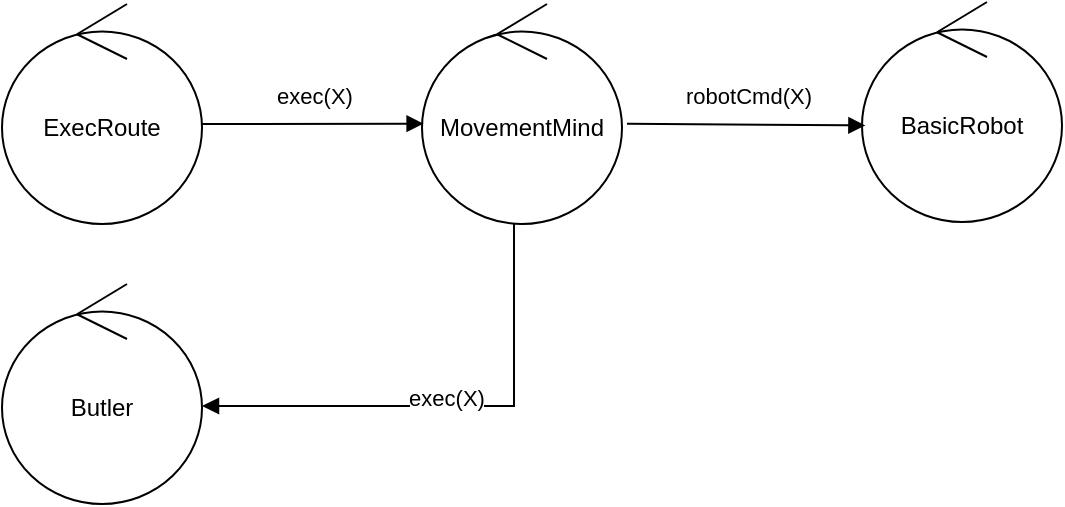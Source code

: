<mxfile version="12.1.0" type="device" pages="1"><diagram id="JYTyOHGOhtkRoVSDCIXd" name="Page-1"><mxGraphModel dx="715" dy="404" grid="1" gridSize="10" guides="1" tooltips="1" connect="1" arrows="1" fold="1" page="1" pageScale="1" pageWidth="827" pageHeight="1169" math="0" shadow="0"><root><mxCell id="0"/><mxCell id="1" parent="0"/><mxCell id="s0b9L_krxAx5MLCL9W3s-2" value="ExecRoute" style="ellipse;shape=umlControl;whiteSpace=wrap;html=1;" vertex="1" parent="1"><mxGeometry x="220" y="340" width="100" height="110" as="geometry"/></mxCell><mxCell id="s0b9L_krxAx5MLCL9W3s-3" value="MovementMind" style="ellipse;shape=umlControl;whiteSpace=wrap;html=1;" vertex="1" parent="1"><mxGeometry x="430" y="340" width="100" height="110" as="geometry"/></mxCell><mxCell id="s0b9L_krxAx5MLCL9W3s-4" value="exec(X)" style="html=1;verticalAlign=bottom;endArrow=block;entryX=0.008;entryY=0.544;entryDx=0;entryDy=0;entryPerimeter=0;" edge="1" parent="1" target="s0b9L_krxAx5MLCL9W3s-3"><mxGeometry x="0.015" y="5" width="80" relative="1" as="geometry"><mxPoint x="320" y="400" as="sourcePoint"/><mxPoint x="430" y="395" as="targetPoint"/><mxPoint as="offset"/><Array as="points"/></mxGeometry></mxCell><mxCell id="s0b9L_krxAx5MLCL9W3s-11" value="BasicRobot" style="ellipse;shape=umlControl;whiteSpace=wrap;html=1;" vertex="1" parent="1"><mxGeometry x="650" y="339" width="100" height="110" as="geometry"/></mxCell><mxCell id="s0b9L_krxAx5MLCL9W3s-14" value="robotCmd(X)" style="html=1;verticalAlign=bottom;endArrow=block;entryX=0.017;entryY=0.561;entryDx=0;entryDy=0;entryPerimeter=0;exitX=1.025;exitY=0.544;exitDx=0;exitDy=0;exitPerimeter=0;" edge="1" parent="1" source="s0b9L_krxAx5MLCL9W3s-3" target="s0b9L_krxAx5MLCL9W3s-11"><mxGeometry x="0.015" y="5" width="80" relative="1" as="geometry"><mxPoint x="330" y="410" as="sourcePoint"/><mxPoint x="440.8" y="409.84" as="targetPoint"/><mxPoint as="offset"/><Array as="points"/></mxGeometry></mxCell><mxCell id="s0b9L_krxAx5MLCL9W3s-16" value="Butler" style="ellipse;shape=umlControl;whiteSpace=wrap;html=1;" vertex="1" parent="1"><mxGeometry x="220" y="480" width="100" height="110" as="geometry"/></mxCell><mxCell id="s0b9L_krxAx5MLCL9W3s-17" value="exec(X)" style="html=1;verticalAlign=bottom;endArrow=block;rounded=0;edgeStyle=orthogonalEdgeStyle;" edge="1" parent="1"><mxGeometry x="0.015" y="5" width="80" relative="1" as="geometry"><mxPoint x="476" y="450" as="sourcePoint"/><mxPoint x="320" y="541" as="targetPoint"/><mxPoint as="offset"/><Array as="points"><mxPoint x="476" y="541"/></Array></mxGeometry></mxCell></root></mxGraphModel></diagram></mxfile>
